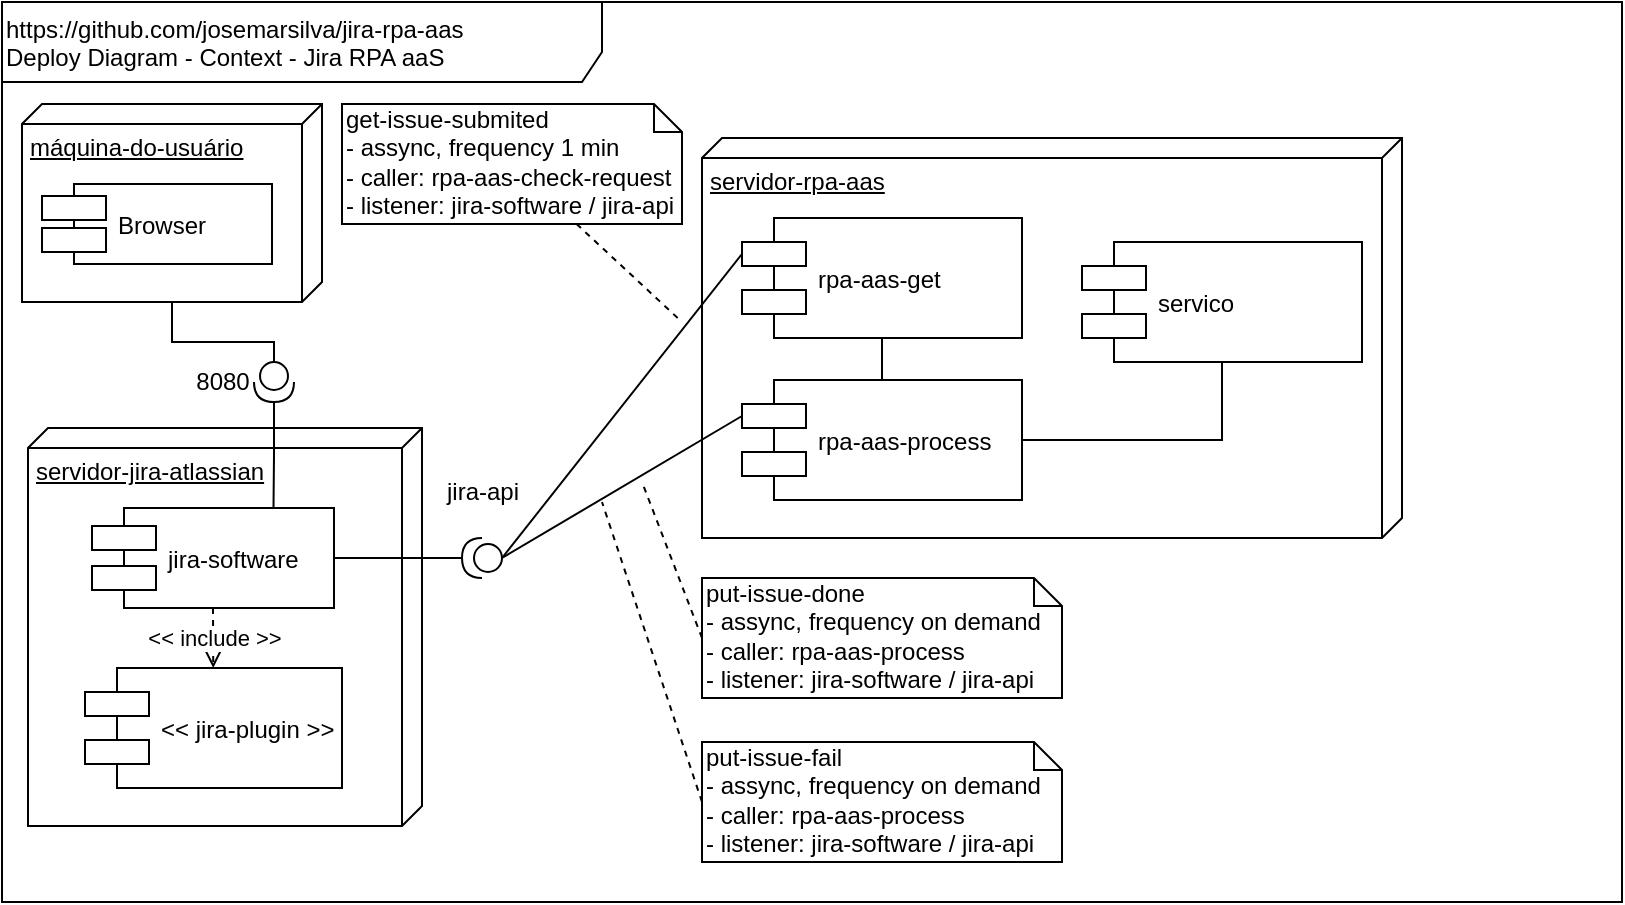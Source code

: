 <mxfile version="12.9.7" type="device"><diagram id="fMGpiNhVeqn0YMsLJxzh" name="Página-1"><mxGraphModel dx="868" dy="534" grid="1" gridSize="10" guides="1" tooltips="1" connect="1" arrows="1" fold="1" page="1" pageScale="1" pageWidth="827" pageHeight="1169" math="0" shadow="0"><root><mxCell id="0"/><mxCell id="1" parent="0"/><mxCell id="6OetropUeBoLzL2Sj7KS-1" value="https://github.com/josemarsilva/jira-rpa-aas&lt;br&gt;Deploy Diagram - Context - Jira RPA aaS" style="shape=umlFrame;whiteSpace=wrap;html=1;width=300;height=40;verticalAlign=top;align=left;" parent="1" vertex="1"><mxGeometry x="10" y="10" width="810" height="450" as="geometry"/></mxCell><mxCell id="apohuvoSKH9DDqr3vdB0-10" style="edgeStyle=orthogonalEdgeStyle;rounded=0;orthogonalLoop=1;jettySize=auto;html=1;entryX=0;entryY=0.5;entryDx=0;entryDy=0;entryPerimeter=0;endArrow=none;endFill=0;" edge="1" parent="1" source="aXvjyL9ep2QIOqJfCoeO-1" target="OF0LFXnU2rkXvaMsPmYt-3"><mxGeometry relative="1" as="geometry"/></mxCell><mxCell id="aXvjyL9ep2QIOqJfCoeO-1" value="máquina-do-usuário" style="verticalAlign=top;align=left;spacingTop=8;spacingLeft=2;spacingRight=12;shape=cube;size=10;direction=south;fontStyle=4;html=1;" parent="1" vertex="1"><mxGeometry x="20" y="61" width="150" height="99" as="geometry"/></mxCell><mxCell id="NNuIQbcpsFkkkyfnrant-1" value="servidor-jira-atlassian" style="verticalAlign=top;align=left;spacingTop=8;spacingLeft=2;spacingRight=12;shape=cube;size=10;direction=south;fontStyle=4;html=1;" parent="1" vertex="1"><mxGeometry x="23" y="223" width="197" height="199" as="geometry"/></mxCell><mxCell id="OF0LFXnU2rkXvaMsPmYt-1" value="jira-software" style="shape=component;align=left;spacingLeft=36;" parent="1" vertex="1"><mxGeometry x="55" y="263" width="121" height="50" as="geometry"/></mxCell><mxCell id="OF0LFXnU2rkXvaMsPmYt-2" value="&lt;&lt; jira-plugin &gt;&gt;" style="shape=component;align=left;spacingLeft=36;" parent="1" vertex="1"><mxGeometry x="51.5" y="343" width="128.5" height="60" as="geometry"/></mxCell><mxCell id="apohuvoSKH9DDqr3vdB0-9" value="" style="rounded=0;orthogonalLoop=1;jettySize=auto;html=1;endArrow=none;endFill=0;entryX=0.75;entryY=0;entryDx=0;entryDy=0;edgeStyle=orthogonalEdgeStyle;" edge="1" parent="1" source="OF0LFXnU2rkXvaMsPmYt-3" target="OF0LFXnU2rkXvaMsPmYt-1"><mxGeometry relative="1" as="geometry"/></mxCell><mxCell id="OF0LFXnU2rkXvaMsPmYt-3" value="" style="shape=providedRequiredInterface;html=1;verticalLabelPosition=bottom;rotation=90;" parent="1" vertex="1"><mxGeometry x="136" y="190" width="20" height="20" as="geometry"/></mxCell><mxCell id="NNuIQbcpsFkkkyfnrant-2" value="Browser" style="shape=component;align=left;spacingLeft=36;" parent="1" vertex="1"><mxGeometry x="30" y="101" width="115" height="40" as="geometry"/></mxCell><mxCell id="apohuvoSKH9DDqr3vdB0-5" value="&amp;lt;&amp;lt; include &amp;gt;&amp;gt;" style="endArrow=open;endSize=12;dashed=1;html=1;exitX=0.5;exitY=1;exitDx=0;exitDy=0;" edge="1" parent="1" source="OF0LFXnU2rkXvaMsPmYt-1" target="OF0LFXnU2rkXvaMsPmYt-2"><mxGeometry width="160" relative="1" as="geometry"><mxPoint x="74" y="463" as="sourcePoint"/><mxPoint x="234" y="463" as="targetPoint"/></mxGeometry></mxCell><mxCell id="apohuvoSKH9DDqr3vdB0-6" value="servidor-rpa-aas" style="verticalAlign=top;align=left;spacingTop=8;spacingLeft=2;spacingRight=12;shape=cube;size=10;direction=south;fontStyle=4;html=1;" vertex="1" parent="1"><mxGeometry x="360" y="78" width="350" height="200" as="geometry"/></mxCell><mxCell id="apohuvoSKH9DDqr3vdB0-15" style="rounded=0;orthogonalLoop=1;jettySize=auto;html=1;entryX=0;entryY=0.5;entryDx=0;entryDy=0;entryPerimeter=0;endArrow=none;endFill=0;exitX=0;exitY=0.3;exitDx=0;exitDy=0;" edge="1" parent="1" source="apohuvoSKH9DDqr3vdB0-8" target="apohuvoSKH9DDqr3vdB0-12"><mxGeometry relative="1" as="geometry"/></mxCell><mxCell id="apohuvoSKH9DDqr3vdB0-17" style="edgeStyle=orthogonalEdgeStyle;rounded=0;orthogonalLoop=1;jettySize=auto;html=1;endArrow=none;endFill=0;" edge="1" parent="1" source="apohuvoSKH9DDqr3vdB0-8" target="apohuvoSKH9DDqr3vdB0-16"><mxGeometry relative="1" as="geometry"/></mxCell><mxCell id="apohuvoSKH9DDqr3vdB0-8" value="rpa-aas-get" style="shape=component;align=left;spacingLeft=36;" vertex="1" parent="1"><mxGeometry x="380" y="118" width="140" height="60" as="geometry"/></mxCell><mxCell id="apohuvoSKH9DDqr3vdB0-11" value="8080" style="text;html=1;resizable=0;autosize=1;align=center;verticalAlign=middle;points=[];fillColor=none;strokeColor=none;rounded=0;" vertex="1" parent="1"><mxGeometry x="100" y="190" width="40" height="20" as="geometry"/></mxCell><mxCell id="apohuvoSKH9DDqr3vdB0-13" style="edgeStyle=orthogonalEdgeStyle;rounded=0;orthogonalLoop=1;jettySize=auto;html=1;entryX=1;entryY=0.5;entryDx=0;entryDy=0;endArrow=none;endFill=0;" edge="1" parent="1" source="apohuvoSKH9DDqr3vdB0-12" target="OF0LFXnU2rkXvaMsPmYt-1"><mxGeometry relative="1" as="geometry"/></mxCell><mxCell id="apohuvoSKH9DDqr3vdB0-12" value="" style="shape=providedRequiredInterface;html=1;verticalLabelPosition=bottom;rotation=-180;" vertex="1" parent="1"><mxGeometry x="240" y="278" width="20" height="20" as="geometry"/></mxCell><mxCell id="apohuvoSKH9DDqr3vdB0-14" value="jira-api" style="text;html=1;resizable=0;autosize=1;align=center;verticalAlign=middle;points=[];fillColor=none;strokeColor=none;rounded=0;" vertex="1" parent="1"><mxGeometry x="225" y="245" width="50" height="20" as="geometry"/></mxCell><mxCell id="apohuvoSKH9DDqr3vdB0-19" style="edgeStyle=orthogonalEdgeStyle;rounded=0;orthogonalLoop=1;jettySize=auto;html=1;entryX=0.5;entryY=1;entryDx=0;entryDy=0;endArrow=none;endFill=0;" edge="1" parent="1" source="apohuvoSKH9DDqr3vdB0-16" target="apohuvoSKH9DDqr3vdB0-18"><mxGeometry relative="1" as="geometry"/></mxCell><mxCell id="apohuvoSKH9DDqr3vdB0-16" value="rpa-aas-process" style="shape=component;align=left;spacingLeft=36;" vertex="1" parent="1"><mxGeometry x="380" y="199" width="140" height="60" as="geometry"/></mxCell><mxCell id="apohuvoSKH9DDqr3vdB0-18" value="servico" style="shape=component;align=left;spacingLeft=36;" vertex="1" parent="1"><mxGeometry x="550" y="130" width="140" height="60" as="geometry"/></mxCell><mxCell id="apohuvoSKH9DDqr3vdB0-20" style="rounded=0;orthogonalLoop=1;jettySize=auto;html=1;entryX=0;entryY=0.5;entryDx=0;entryDy=0;entryPerimeter=0;endArrow=none;endFill=0;exitX=0;exitY=0.3;exitDx=0;exitDy=0;" edge="1" parent="1" source="apohuvoSKH9DDqr3vdB0-16" target="apohuvoSKH9DDqr3vdB0-12"><mxGeometry relative="1" as="geometry"><mxPoint x="390" y="146" as="sourcePoint"/><mxPoint x="270" y="298" as="targetPoint"/></mxGeometry></mxCell><mxCell id="apohuvoSKH9DDqr3vdB0-22" style="edgeStyle=none;rounded=0;orthogonalLoop=1;jettySize=auto;html=1;endArrow=none;endFill=0;dashed=1;" edge="1" parent="1" source="apohuvoSKH9DDqr3vdB0-21"><mxGeometry relative="1" as="geometry"><mxPoint x="350" y="170" as="targetPoint"/></mxGeometry></mxCell><mxCell id="apohuvoSKH9DDqr3vdB0-21" value="get-issue-submited&lt;br&gt;- assync, frequency 1 min&lt;br&gt;- caller:&amp;nbsp;&lt;span style=&quot;white-space: nowrap&quot;&gt;rpa-aas-check-&lt;/span&gt;&lt;span style=&quot;white-space: nowrap&quot;&gt;request&lt;/span&gt;&lt;br&gt;- listener: jira-software / jira-api" style="shape=note;whiteSpace=wrap;html=1;size=14;verticalAlign=top;align=left;spacingTop=-6;" vertex="1" parent="1"><mxGeometry x="180" y="61" width="170" height="60" as="geometry"/></mxCell><mxCell id="apohuvoSKH9DDqr3vdB0-23" style="edgeStyle=none;rounded=0;orthogonalLoop=1;jettySize=auto;html=1;endArrow=none;endFill=0;dashed=1;exitX=0;exitY=0.5;exitDx=0;exitDy=0;exitPerimeter=0;" edge="1" parent="1" source="apohuvoSKH9DDqr3vdB0-24"><mxGeometry relative="1" as="geometry"><mxPoint x="330" y="250" as="targetPoint"/></mxGeometry></mxCell><mxCell id="apohuvoSKH9DDqr3vdB0-24" value="put-issue-done&lt;br&gt;- assync, frequency on demand&lt;br&gt;- caller:&amp;nbsp;&lt;span style=&quot;white-space: nowrap&quot;&gt;rpa-aas-process&lt;/span&gt;&lt;br&gt;- listener: jira-software / jira-api" style="shape=note;whiteSpace=wrap;html=1;size=14;verticalAlign=top;align=left;spacingTop=-6;" vertex="1" parent="1"><mxGeometry x="360" y="298" width="180" height="60" as="geometry"/></mxCell><mxCell id="apohuvoSKH9DDqr3vdB0-25" style="edgeStyle=none;rounded=0;orthogonalLoop=1;jettySize=auto;html=1;endArrow=none;endFill=0;dashed=1;exitX=0;exitY=0.5;exitDx=0;exitDy=0;exitPerimeter=0;" edge="1" parent="1" source="apohuvoSKH9DDqr3vdB0-26"><mxGeometry relative="1" as="geometry"><mxPoint x="310" y="260" as="targetPoint"/></mxGeometry></mxCell><mxCell id="apohuvoSKH9DDqr3vdB0-26" value="put-issue-fail&lt;br&gt;- assync, frequency on demand&lt;br&gt;- caller:&amp;nbsp;&lt;span style=&quot;white-space: nowrap&quot;&gt;rpa-aas-process&lt;/span&gt;&lt;br&gt;- listener: jira-software / jira-api" style="shape=note;whiteSpace=wrap;html=1;size=14;verticalAlign=top;align=left;spacingTop=-6;" vertex="1" parent="1"><mxGeometry x="360" y="380" width="180" height="60" as="geometry"/></mxCell></root></mxGraphModel></diagram></mxfile>